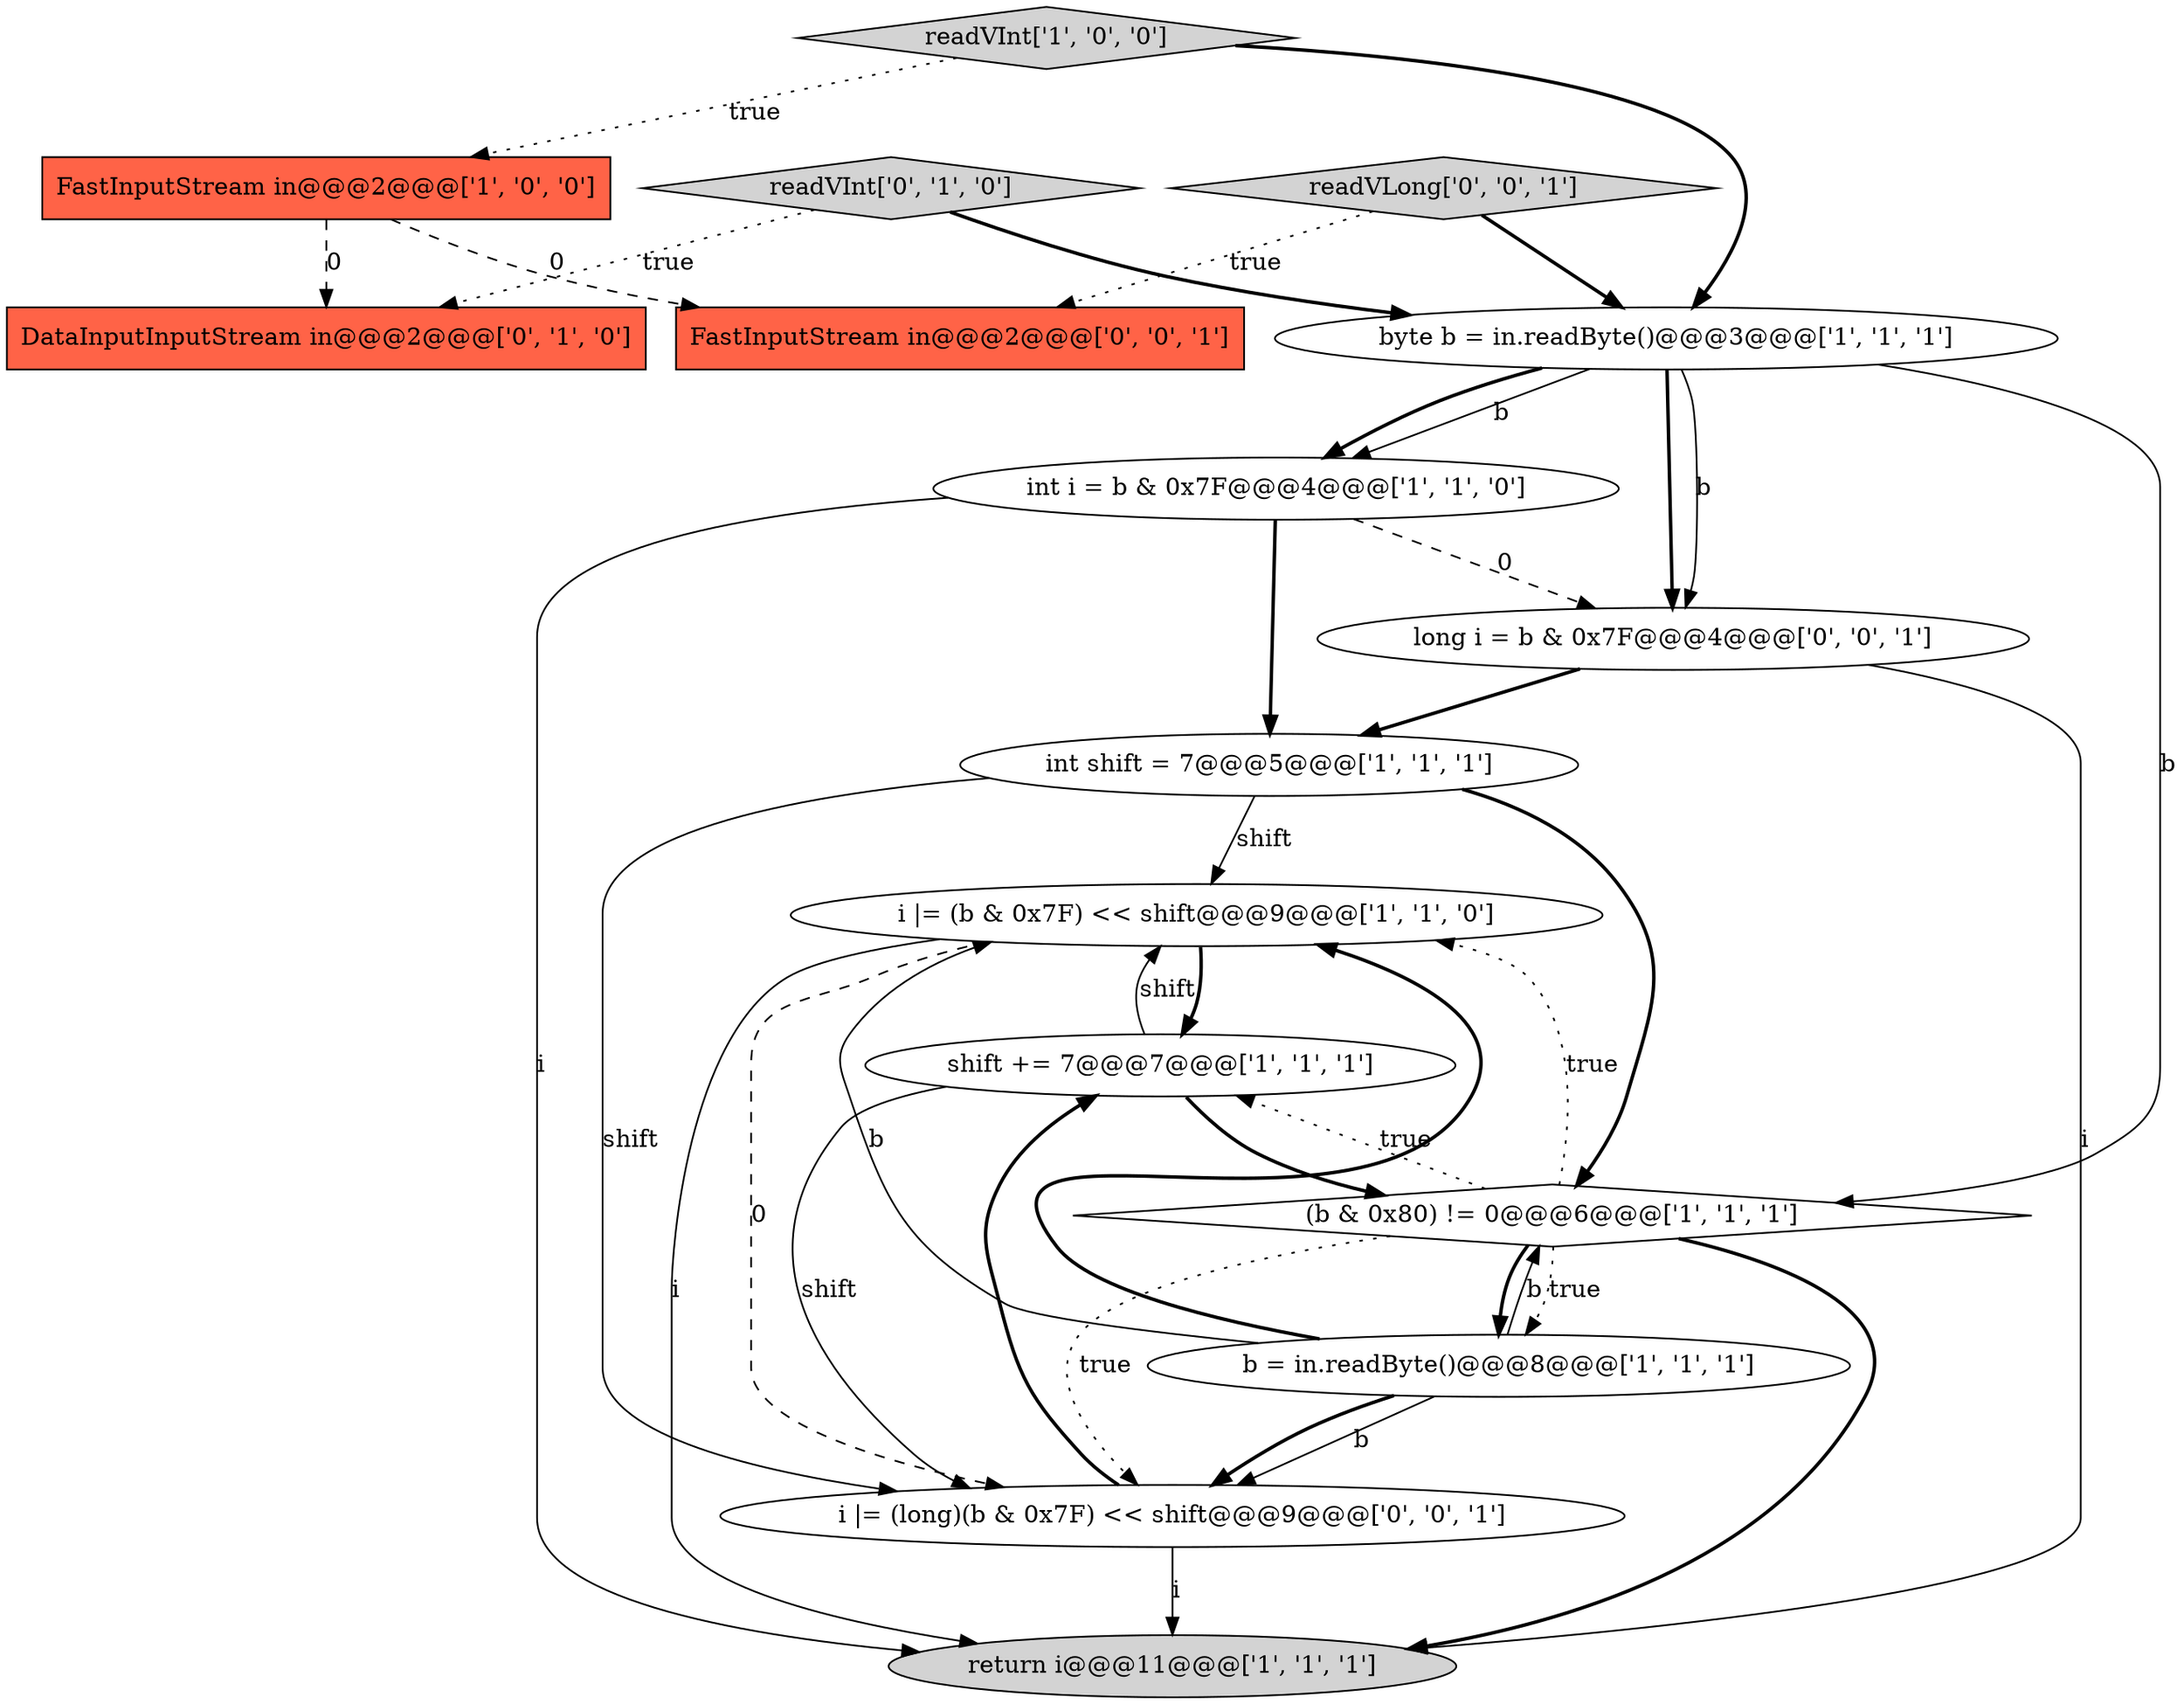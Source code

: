 digraph {
11 [style = filled, label = "readVInt['0', '1', '0']", fillcolor = lightgray, shape = diamond image = "AAA0AAABBB2BBB"];
9 [style = filled, label = "return i@@@11@@@['1', '1', '1']", fillcolor = lightgray, shape = ellipse image = "AAA0AAABBB1BBB"];
1 [style = filled, label = "b = in.readByte()@@@8@@@['1', '1', '1']", fillcolor = white, shape = ellipse image = "AAA0AAABBB1BBB"];
2 [style = filled, label = "i |= (b & 0x7F) << shift@@@9@@@['1', '1', '0']", fillcolor = white, shape = ellipse image = "AAA0AAABBB1BBB"];
5 [style = filled, label = "int i = b & 0x7F@@@4@@@['1', '1', '0']", fillcolor = white, shape = ellipse image = "AAA0AAABBB1BBB"];
3 [style = filled, label = "shift += 7@@@7@@@['1', '1', '1']", fillcolor = white, shape = ellipse image = "AAA0AAABBB1BBB"];
10 [style = filled, label = "DataInputInputStream in@@@2@@@['0', '1', '0']", fillcolor = tomato, shape = box image = "AAA1AAABBB2BBB"];
4 [style = filled, label = "FastInputStream in@@@2@@@['1', '0', '0']", fillcolor = tomato, shape = box image = "AAA1AAABBB1BBB"];
7 [style = filled, label = "readVInt['1', '0', '0']", fillcolor = lightgray, shape = diamond image = "AAA0AAABBB1BBB"];
6 [style = filled, label = "byte b = in.readByte()@@@3@@@['1', '1', '1']", fillcolor = white, shape = ellipse image = "AAA0AAABBB1BBB"];
12 [style = filled, label = "i |= (long)(b & 0x7F) << shift@@@9@@@['0', '0', '1']", fillcolor = white, shape = ellipse image = "AAA0AAABBB3BBB"];
13 [style = filled, label = "readVLong['0', '0', '1']", fillcolor = lightgray, shape = diamond image = "AAA0AAABBB3BBB"];
15 [style = filled, label = "long i = b & 0x7F@@@4@@@['0', '0', '1']", fillcolor = white, shape = ellipse image = "AAA0AAABBB3BBB"];
0 [style = filled, label = "(b & 0x80) != 0@@@6@@@['1', '1', '1']", fillcolor = white, shape = diamond image = "AAA0AAABBB1BBB"];
8 [style = filled, label = "int shift = 7@@@5@@@['1', '1', '1']", fillcolor = white, shape = ellipse image = "AAA0AAABBB1BBB"];
14 [style = filled, label = "FastInputStream in@@@2@@@['0', '0', '1']", fillcolor = tomato, shape = box image = "AAA0AAABBB3BBB"];
3->2 [style = solid, label="shift"];
5->8 [style = bold, label=""];
2->9 [style = solid, label="i"];
12->9 [style = solid, label="i"];
0->9 [style = bold, label=""];
0->12 [style = dotted, label="true"];
11->10 [style = dotted, label="true"];
2->3 [style = bold, label=""];
11->6 [style = bold, label=""];
1->2 [style = solid, label="b"];
8->2 [style = solid, label="shift"];
3->0 [style = bold, label=""];
6->15 [style = bold, label=""];
6->5 [style = solid, label="b"];
8->0 [style = bold, label=""];
2->12 [style = dashed, label="0"];
6->5 [style = bold, label=""];
15->9 [style = solid, label="i"];
6->15 [style = solid, label="b"];
1->0 [style = solid, label="b"];
0->1 [style = bold, label=""];
1->12 [style = solid, label="b"];
7->6 [style = bold, label=""];
7->4 [style = dotted, label="true"];
1->12 [style = bold, label=""];
6->0 [style = solid, label="b"];
4->14 [style = dashed, label="0"];
1->2 [style = bold, label=""];
3->12 [style = solid, label="shift"];
12->3 [style = bold, label=""];
0->3 [style = dotted, label="true"];
8->12 [style = solid, label="shift"];
13->6 [style = bold, label=""];
0->2 [style = dotted, label="true"];
4->10 [style = dashed, label="0"];
13->14 [style = dotted, label="true"];
5->15 [style = dashed, label="0"];
15->8 [style = bold, label=""];
0->1 [style = dotted, label="true"];
5->9 [style = solid, label="i"];
}
